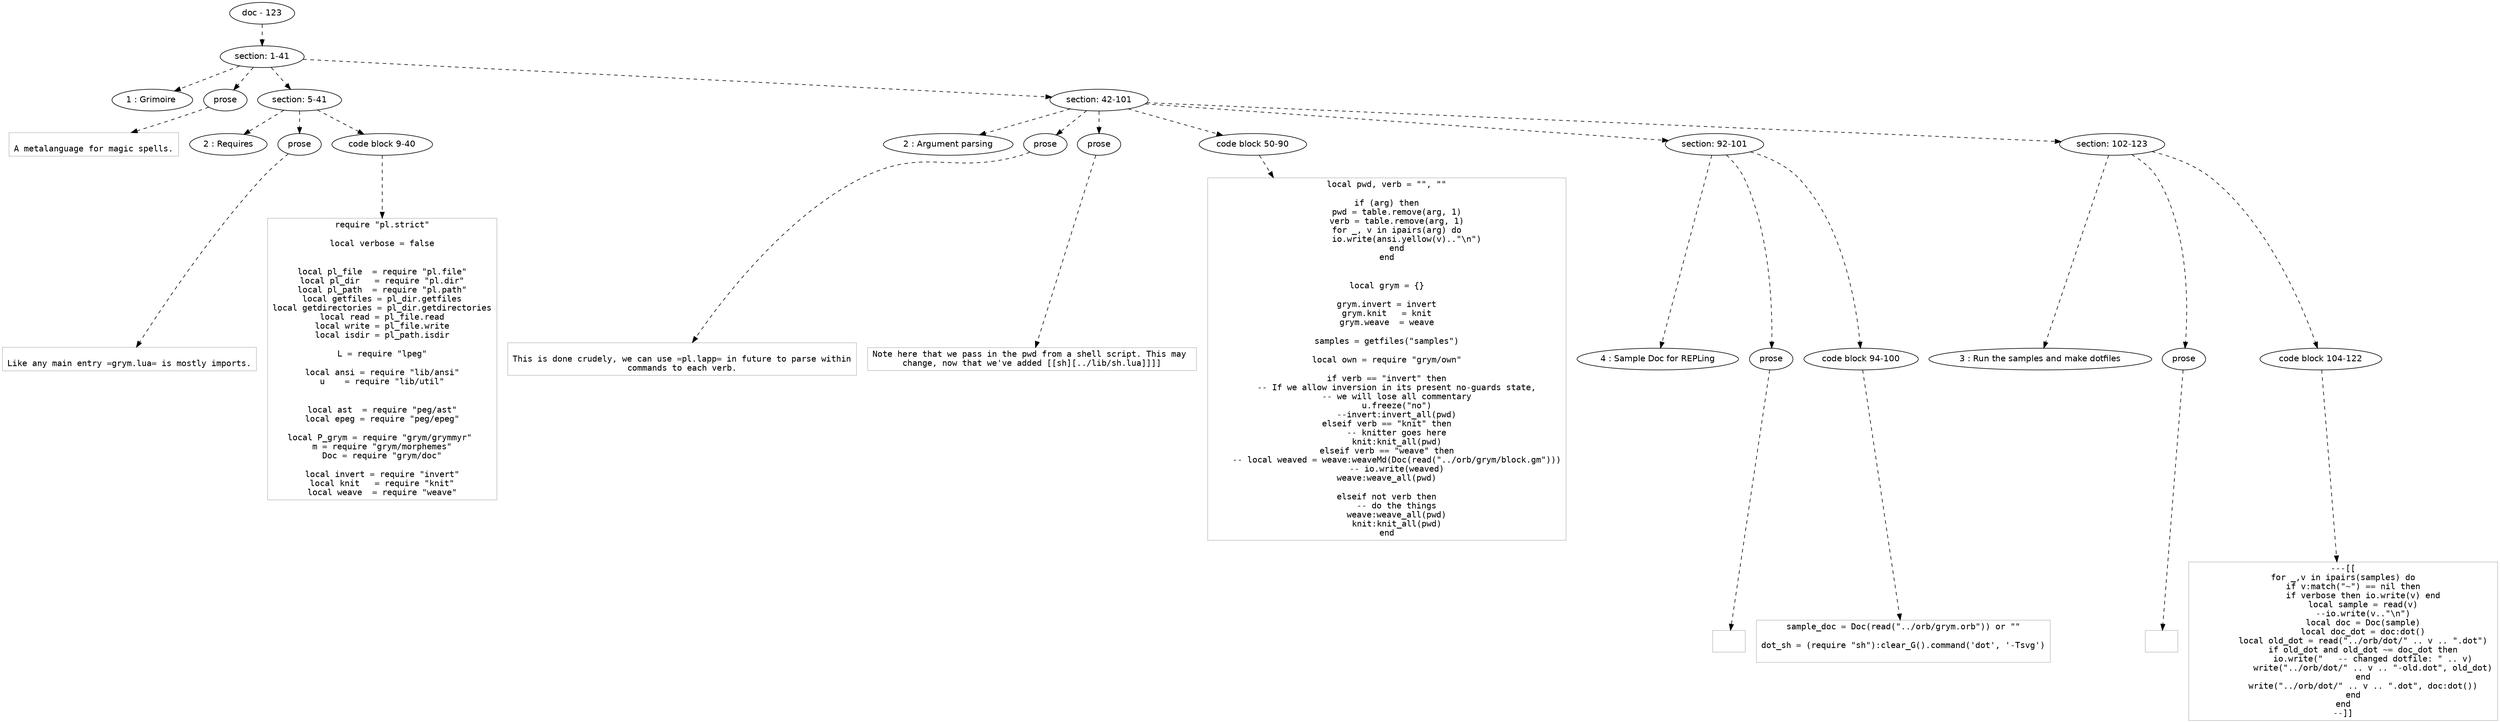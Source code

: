 digraph hierarchy {

node [fontname=Helvetica]
edge [style=dashed]

doc_0 [label="doc - 123"]


doc_0 -> { section_1}
{rank=same; section_1}

section_1 [label="section: 1-41"]


section_1 -> { header_2 prose_3 section_4 section_5}
{rank=same; header_2 prose_3 section_4 section_5}

header_2 [label="1 : Grimoire "]

prose_3 [label="prose"]

section_4 [label="section: 5-41"]

section_5 [label="section: 42-101"]


prose_3 -> leaf_6
leaf_6  [color=Gray,shape=rectangle,fontname=Inconsolata,label="
A metalanguage for magic spells.
"]
section_4 -> { header_7 prose_8 codeblock_9}
{rank=same; header_7 prose_8 codeblock_9}

header_7 [label="2 : Requires"]

prose_8 [label="prose"]

codeblock_9 [label="code block 9-40"]


prose_8 -> leaf_10
leaf_10  [color=Gray,shape=rectangle,fontname=Inconsolata,label="
Like any main entry =grym.lua= is mostly imports.
"]
codeblock_9 -> leaf_11
leaf_11  [color=Gray,shape=rectangle,fontname=Inconsolata,label="require \"pl.strict\"

local verbose = false


local pl_file  = require \"pl.file\"
local pl_dir   = require \"pl.dir\"
local pl_path  = require \"pl.path\"
local getfiles = pl_dir.getfiles
local getdirectories = pl_dir.getdirectories
local read = pl_file.read
local write = pl_file.write
local isdir = pl_path.isdir

L = require \"lpeg\"

local ansi = require \"lib/ansi\"
u    = require \"lib/util\"


local ast  = require \"peg/ast\"
local epeg = require \"peg/epeg\"

local P_grym = require \"grym/grymmyr\" 
m = require \"grym/morphemes\"
Doc = require \"grym/doc\"

local invert = require \"invert\"
local knit   = require \"knit\"
local weave  = require \"weave\""]
section_5 -> { header_12 prose_13 prose_14 codeblock_15 section_16 section_17}
{rank=same; header_12 prose_13 prose_14 codeblock_15 section_16 section_17}

header_12 [label="2 : Argument parsing"]

prose_13 [label="prose"]

prose_14 [label="prose"]

codeblock_15 [label="code block 50-90"]

section_16 [label="section: 92-101"]

section_17 [label="section: 102-123"]


prose_13 -> leaf_18
leaf_18  [color=Gray,shape=rectangle,fontname=Inconsolata,label="
This is done crudely, we can use =pl.lapp= in future to parse within
commands to each verb.
"]
prose_14 -> leaf_19
leaf_19  [color=Gray,shape=rectangle,fontname=Inconsolata,label="Note here that we pass in the pwd from a shell script. This may 
change, now that we've added [[sh][../lib/sh.lua]]]]
"]
codeblock_15 -> leaf_20
leaf_20  [color=Gray,shape=rectangle,fontname=Inconsolata,label="local pwd, verb = \"\", \"\"

if (arg) then
    pwd = table.remove(arg, 1)
    verb = table.remove(arg, 1)
    for _, v in ipairs(arg) do
        io.write(ansi.yellow(v)..\"\\n\")
    end
end


local grym = {}

grym.invert = invert
grym.knit   = knit
grym.weave  = weave

samples = getfiles(\"samples\")

local own = require \"grym/own\"

if verb == \"invert\" then
    -- If we allow inversion in its present no-guards state,
    -- we will lose all commentary
    u.freeze(\"no\")
    --invert:invert_all(pwd)
elseif verb == \"knit\" then
    -- knitter goes here
    knit:knit_all(pwd)
elseif verb == \"weave\" then
    -- local weaved = weave:weaveMd(Doc(read(\"../orb/grym/block.gm\")))
    -- io.write(weaved)
    weave:weave_all(pwd)    

elseif not verb then
    -- do the things
    weave:weave_all(pwd)
    knit:knit_all(pwd)
end"]
section_16 -> { header_21 prose_22 codeblock_23}
{rank=same; header_21 prose_22 codeblock_23}

header_21 [label="4 : Sample Doc for REPLing"]

prose_22 [label="prose"]

codeblock_23 [label="code block 94-100"]


prose_22 -> leaf_24
leaf_24  [color=Gray,shape=rectangle,fontname=Inconsolata,label=""]
codeblock_23 -> leaf_25
leaf_25  [color=Gray,shape=rectangle,fontname=Inconsolata,label="sample_doc = Doc(read(\"../orb/grym.orb\")) or \"\"

dot_sh = (require \"sh\"):clear_G().command('dot', '-Tsvg')

"]
section_17 -> { header_26 prose_27 codeblock_28}
{rank=same; header_26 prose_27 codeblock_28}

header_26 [label="3 : Run the samples and make dotfiles"]

prose_27 [label="prose"]

codeblock_28 [label="code block 104-122"]


prose_27 -> leaf_29
leaf_29  [color=Gray,shape=rectangle,fontname=Inconsolata,label=""]
codeblock_28 -> leaf_30
leaf_30  [color=Gray,shape=rectangle,fontname=Inconsolata,label="---[[
for _,v in ipairs(samples) do
    if v:match(\"~\") == nil then
        if verbose then io.write(v) end
        local sample = read(v)
        --io.write(v..\"\\n\")
        local doc = Doc(sample)
        local doc_dot = doc:dot()
        local old_dot = read(\"../orb/dot/\" .. v .. \".dot\")
        if old_dot and old_dot ~= doc_dot then
            io.write(\"   -- changed dotfile: \" .. v)
            write(\"../orb/dot/\" .. v .. \"-old.dot\", old_dot)
        end
        write(\"../orb/dot/\" .. v .. \".dot\", doc:dot())
    end
end
--]]"]

}
